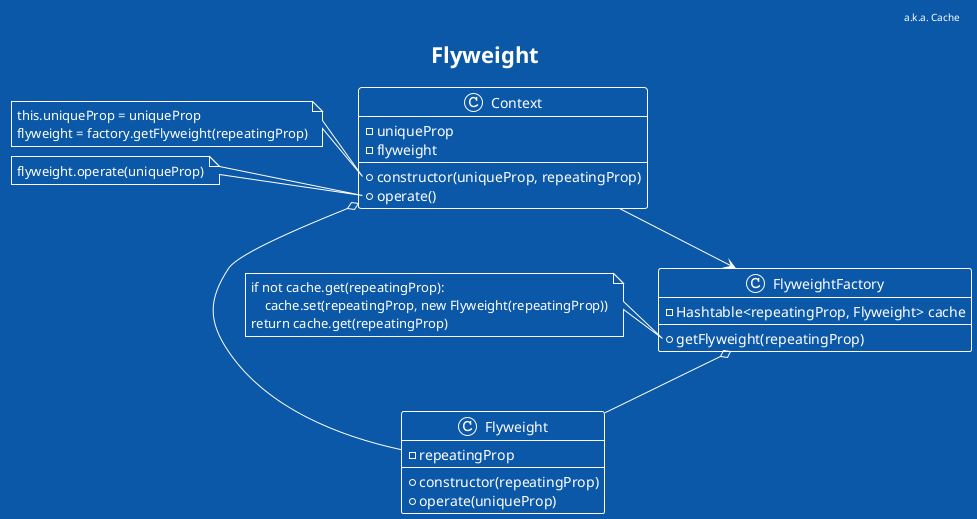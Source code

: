 @startuml Flyweight
title Flyweight
header a.k.a. Cache
!theme amiga

class Context {
  - uniqueProp
  - flyweight
  + constructor(uniqueProp, repeatingProp)
  + operate()
}

note left of Context::constructor
  this.uniqueProp = uniqueProp
  flyweight = factory.getFlyweight(repeatingProp)
end note

note left of Context::operate
  flyweight.operate(uniqueProp)
end note

class FlyweightFactory {
  - Hashtable<repeatingProp, Flyweight> cache
  + getFlyweight(repeatingProp)
}

note left of FlyweightFactory::getFlyweight
  if not cache.get(repeatingProp):
      cache.set(repeatingProp, new Flyweight(repeatingProp))
  return cache.get(repeatingProp)
end note

class Flyweight {
  - repeatingProp
  + constructor(repeatingProp)
  + operate(uniqueProp)
}

Context --> FlyweightFactory
Context o-- Flyweight
FlyweightFactory o-- Flyweight
@enduml
